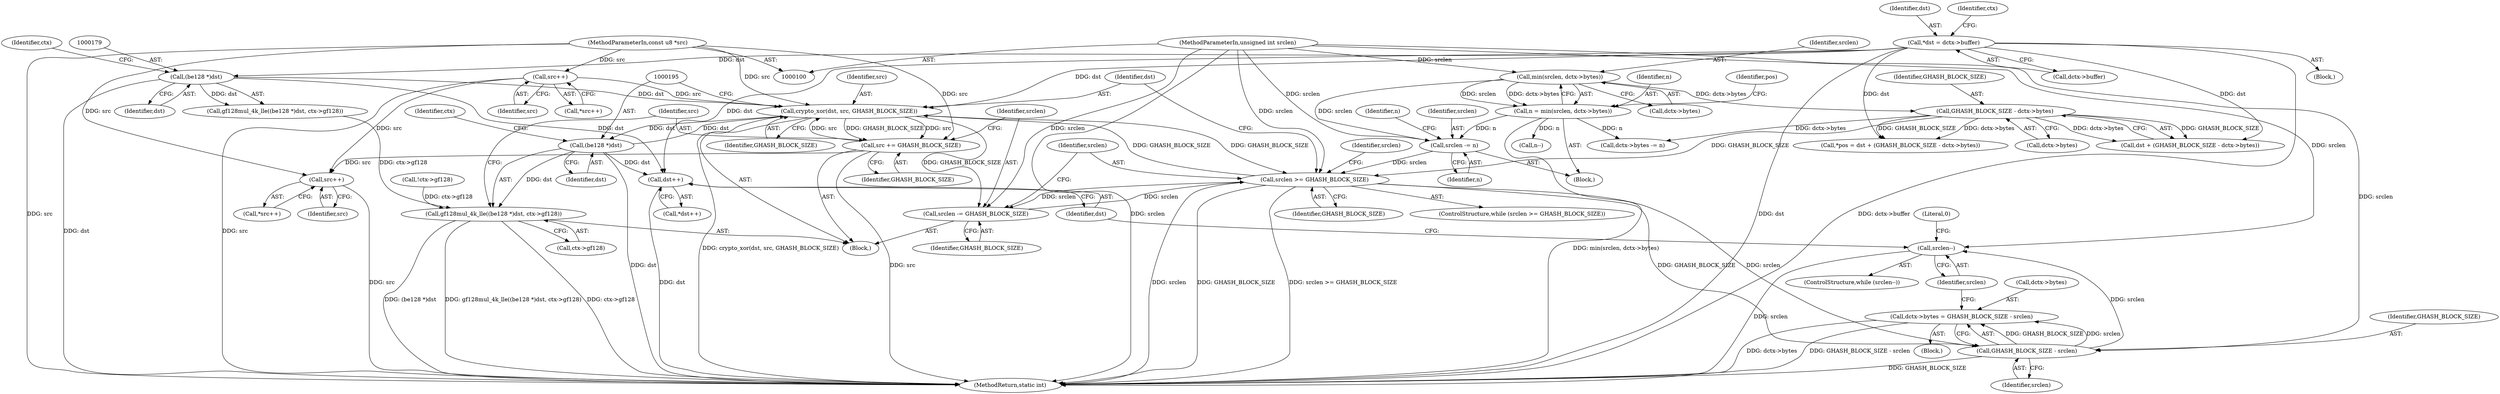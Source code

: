 digraph "0_linux_7ed47b7d142ec99ad6880bbbec51e9f12b3af74c_0@API" {
"1000189" [label="(Call,crypto_xor(dst, src, GHASH_BLOCK_SIZE))"];
"1000178" [label="(Call,(be128 *)dst)"];
"1000118" [label="(Call,*dst = dctx->buffer)"];
"1000194" [label="(Call,(be128 *)dst)"];
"1000189" [label="(Call,crypto_xor(dst, src, GHASH_BLOCK_SIZE))"];
"1000200" [label="(Call,src += GHASH_BLOCK_SIZE)"];
"1000102" [label="(MethodParameterIn,const u8 *src)"];
"1000170" [label="(Call,src++)"];
"1000185" [label="(Call,srclen >= GHASH_BLOCK_SIZE)"];
"1000159" [label="(Call,srclen -= n)"];
"1000137" [label="(Call,n = min(srclen, dctx->bytes))"];
"1000139" [label="(Call,min(srclen, dctx->bytes))"];
"1000103" [label="(MethodParameterIn,unsigned int srclen)"];
"1000203" [label="(Call,srclen -= GHASH_BLOCK_SIZE)"];
"1000149" [label="(Call,GHASH_BLOCK_SIZE - dctx->bytes)"];
"1000193" [label="(Call,gf128mul_4k_lle((be128 *)dst, ctx->gf128))"];
"1000221" [label="(Call,dst++)"];
"1000224" [label="(Call,src++)"];
"1000213" [label="(Call,GHASH_BLOCK_SIZE - srclen)"];
"1000209" [label="(Call,dctx->bytes = GHASH_BLOCK_SIZE - srclen)"];
"1000217" [label="(Call,srclen--)"];
"1000171" [label="(Identifier,src)"];
"1000103" [label="(MethodParameterIn,unsigned int srclen)"];
"1000119" [label="(Identifier,dst)"];
"1000140" [label="(Identifier,srclen)"];
"1000126" [label="(Identifier,ctx)"];
"1000135" [label="(Block,)"];
"1000198" [label="(Identifier,ctx)"];
"1000222" [label="(Identifier,dst)"];
"1000154" [label="(Call,dctx->bytes -= n)"];
"1000215" [label="(Identifier,srclen)"];
"1000224" [label="(Call,src++)"];
"1000141" [label="(Call,dctx->bytes)"];
"1000104" [label="(Block,)"];
"1000185" [label="(Call,srclen >= GHASH_BLOCK_SIZE)"];
"1000204" [label="(Identifier,srclen)"];
"1000161" [label="(Identifier,n)"];
"1000202" [label="(Identifier,GHASH_BLOCK_SIZE)"];
"1000201" [label="(Identifier,src)"];
"1000170" [label="(Call,src++)"];
"1000163" [label="(Call,n--)"];
"1000210" [label="(Call,dctx->bytes)"];
"1000228" [label="(MethodReturn,static int)"];
"1000182" [label="(Identifier,ctx)"];
"1000146" [label="(Identifier,pos)"];
"1000150" [label="(Identifier,GHASH_BLOCK_SIZE)"];
"1000203" [label="(Call,srclen -= GHASH_BLOCK_SIZE)"];
"1000217" [label="(Call,srclen--)"];
"1000184" [label="(ControlStructure,while (srclen >= GHASH_BLOCK_SIZE))"];
"1000177" [label="(Call,gf128mul_4k_lle((be128 *)dst, ctx->gf128))"];
"1000213" [label="(Call,GHASH_BLOCK_SIZE - srclen)"];
"1000197" [label="(Call,ctx->gf128)"];
"1000124" [label="(Call,!ctx->gf128)"];
"1000188" [label="(Block,)"];
"1000149" [label="(Call,GHASH_BLOCK_SIZE - dctx->bytes)"];
"1000192" [label="(Identifier,GHASH_BLOCK_SIZE)"];
"1000159" [label="(Call,srclen -= n)"];
"1000220" [label="(Call,*dst++)"];
"1000205" [label="(Identifier,GHASH_BLOCK_SIZE)"];
"1000221" [label="(Call,dst++)"];
"1000147" [label="(Call,dst + (GHASH_BLOCK_SIZE - dctx->bytes))"];
"1000164" [label="(Identifier,n)"];
"1000223" [label="(Call,*src++)"];
"1000209" [label="(Call,dctx->bytes = GHASH_BLOCK_SIZE - srclen)"];
"1000194" [label="(Call,(be128 *)dst)"];
"1000193" [label="(Call,gf128mul_4k_lle((be128 *)dst, ctx->gf128))"];
"1000186" [label="(Identifier,srclen)"];
"1000189" [label="(Call,crypto_xor(dst, src, GHASH_BLOCK_SIZE))"];
"1000191" [label="(Identifier,src)"];
"1000118" [label="(Call,*dst = dctx->buffer)"];
"1000218" [label="(Identifier,srclen)"];
"1000138" [label="(Identifier,n)"];
"1000145" [label="(Call,*pos = dst + (GHASH_BLOCK_SIZE - dctx->bytes))"];
"1000169" [label="(Call,*src++)"];
"1000137" [label="(Call,n = min(srclen, dctx->bytes))"];
"1000178" [label="(Call,(be128 *)dst)"];
"1000139" [label="(Call,min(srclen, dctx->bytes))"];
"1000208" [label="(Block,)"];
"1000216" [label="(ControlStructure,while (srclen--))"];
"1000120" [label="(Call,dctx->buffer)"];
"1000214" [label="(Identifier,GHASH_BLOCK_SIZE)"];
"1000227" [label="(Literal,0)"];
"1000102" [label="(MethodParameterIn,const u8 *src)"];
"1000196" [label="(Identifier,dst)"];
"1000187" [label="(Identifier,GHASH_BLOCK_SIZE)"];
"1000160" [label="(Identifier,srclen)"];
"1000190" [label="(Identifier,dst)"];
"1000180" [label="(Identifier,dst)"];
"1000151" [label="(Call,dctx->bytes)"];
"1000200" [label="(Call,src += GHASH_BLOCK_SIZE)"];
"1000207" [label="(Identifier,srclen)"];
"1000225" [label="(Identifier,src)"];
"1000189" -> "1000188"  [label="AST: "];
"1000189" -> "1000192"  [label="CFG: "];
"1000190" -> "1000189"  [label="AST: "];
"1000191" -> "1000189"  [label="AST: "];
"1000192" -> "1000189"  [label="AST: "];
"1000195" -> "1000189"  [label="CFG: "];
"1000189" -> "1000228"  [label="DDG: crypto_xor(dst, src, GHASH_BLOCK_SIZE)"];
"1000189" -> "1000185"  [label="DDG: GHASH_BLOCK_SIZE"];
"1000178" -> "1000189"  [label="DDG: dst"];
"1000118" -> "1000189"  [label="DDG: dst"];
"1000194" -> "1000189"  [label="DDG: dst"];
"1000200" -> "1000189"  [label="DDG: src"];
"1000170" -> "1000189"  [label="DDG: src"];
"1000102" -> "1000189"  [label="DDG: src"];
"1000185" -> "1000189"  [label="DDG: GHASH_BLOCK_SIZE"];
"1000189" -> "1000194"  [label="DDG: dst"];
"1000189" -> "1000200"  [label="DDG: GHASH_BLOCK_SIZE"];
"1000189" -> "1000200"  [label="DDG: src"];
"1000189" -> "1000203"  [label="DDG: GHASH_BLOCK_SIZE"];
"1000178" -> "1000177"  [label="AST: "];
"1000178" -> "1000180"  [label="CFG: "];
"1000179" -> "1000178"  [label="AST: "];
"1000180" -> "1000178"  [label="AST: "];
"1000182" -> "1000178"  [label="CFG: "];
"1000178" -> "1000228"  [label="DDG: dst"];
"1000178" -> "1000177"  [label="DDG: dst"];
"1000118" -> "1000178"  [label="DDG: dst"];
"1000178" -> "1000221"  [label="DDG: dst"];
"1000118" -> "1000104"  [label="AST: "];
"1000118" -> "1000120"  [label="CFG: "];
"1000119" -> "1000118"  [label="AST: "];
"1000120" -> "1000118"  [label="AST: "];
"1000126" -> "1000118"  [label="CFG: "];
"1000118" -> "1000228"  [label="DDG: dst"];
"1000118" -> "1000228"  [label="DDG: dctx->buffer"];
"1000118" -> "1000145"  [label="DDG: dst"];
"1000118" -> "1000147"  [label="DDG: dst"];
"1000118" -> "1000221"  [label="DDG: dst"];
"1000194" -> "1000193"  [label="AST: "];
"1000194" -> "1000196"  [label="CFG: "];
"1000195" -> "1000194"  [label="AST: "];
"1000196" -> "1000194"  [label="AST: "];
"1000198" -> "1000194"  [label="CFG: "];
"1000194" -> "1000228"  [label="DDG: dst"];
"1000194" -> "1000193"  [label="DDG: dst"];
"1000194" -> "1000221"  [label="DDG: dst"];
"1000200" -> "1000188"  [label="AST: "];
"1000200" -> "1000202"  [label="CFG: "];
"1000201" -> "1000200"  [label="AST: "];
"1000202" -> "1000200"  [label="AST: "];
"1000204" -> "1000200"  [label="CFG: "];
"1000200" -> "1000228"  [label="DDG: src"];
"1000102" -> "1000200"  [label="DDG: src"];
"1000200" -> "1000224"  [label="DDG: src"];
"1000102" -> "1000100"  [label="AST: "];
"1000102" -> "1000228"  [label="DDG: src"];
"1000102" -> "1000170"  [label="DDG: src"];
"1000102" -> "1000224"  [label="DDG: src"];
"1000170" -> "1000169"  [label="AST: "];
"1000170" -> "1000171"  [label="CFG: "];
"1000171" -> "1000170"  [label="AST: "];
"1000169" -> "1000170"  [label="CFG: "];
"1000170" -> "1000228"  [label="DDG: src"];
"1000170" -> "1000224"  [label="DDG: src"];
"1000185" -> "1000184"  [label="AST: "];
"1000185" -> "1000187"  [label="CFG: "];
"1000186" -> "1000185"  [label="AST: "];
"1000187" -> "1000185"  [label="AST: "];
"1000190" -> "1000185"  [label="CFG: "];
"1000207" -> "1000185"  [label="CFG: "];
"1000185" -> "1000228"  [label="DDG: srclen >= GHASH_BLOCK_SIZE"];
"1000185" -> "1000228"  [label="DDG: srclen"];
"1000185" -> "1000228"  [label="DDG: GHASH_BLOCK_SIZE"];
"1000159" -> "1000185"  [label="DDG: srclen"];
"1000203" -> "1000185"  [label="DDG: srclen"];
"1000103" -> "1000185"  [label="DDG: srclen"];
"1000149" -> "1000185"  [label="DDG: GHASH_BLOCK_SIZE"];
"1000185" -> "1000203"  [label="DDG: srclen"];
"1000185" -> "1000213"  [label="DDG: GHASH_BLOCK_SIZE"];
"1000185" -> "1000213"  [label="DDG: srclen"];
"1000159" -> "1000135"  [label="AST: "];
"1000159" -> "1000161"  [label="CFG: "];
"1000160" -> "1000159"  [label="AST: "];
"1000161" -> "1000159"  [label="AST: "];
"1000164" -> "1000159"  [label="CFG: "];
"1000137" -> "1000159"  [label="DDG: n"];
"1000139" -> "1000159"  [label="DDG: srclen"];
"1000103" -> "1000159"  [label="DDG: srclen"];
"1000137" -> "1000135"  [label="AST: "];
"1000137" -> "1000139"  [label="CFG: "];
"1000138" -> "1000137"  [label="AST: "];
"1000139" -> "1000137"  [label="AST: "];
"1000146" -> "1000137"  [label="CFG: "];
"1000137" -> "1000228"  [label="DDG: min(srclen, dctx->bytes)"];
"1000139" -> "1000137"  [label="DDG: srclen"];
"1000139" -> "1000137"  [label="DDG: dctx->bytes"];
"1000137" -> "1000154"  [label="DDG: n"];
"1000137" -> "1000163"  [label="DDG: n"];
"1000139" -> "1000141"  [label="CFG: "];
"1000140" -> "1000139"  [label="AST: "];
"1000141" -> "1000139"  [label="AST: "];
"1000103" -> "1000139"  [label="DDG: srclen"];
"1000139" -> "1000149"  [label="DDG: dctx->bytes"];
"1000103" -> "1000100"  [label="AST: "];
"1000103" -> "1000228"  [label="DDG: srclen"];
"1000103" -> "1000203"  [label="DDG: srclen"];
"1000103" -> "1000213"  [label="DDG: srclen"];
"1000103" -> "1000217"  [label="DDG: srclen"];
"1000203" -> "1000188"  [label="AST: "];
"1000203" -> "1000205"  [label="CFG: "];
"1000204" -> "1000203"  [label="AST: "];
"1000205" -> "1000203"  [label="AST: "];
"1000186" -> "1000203"  [label="CFG: "];
"1000149" -> "1000147"  [label="AST: "];
"1000149" -> "1000151"  [label="CFG: "];
"1000150" -> "1000149"  [label="AST: "];
"1000151" -> "1000149"  [label="AST: "];
"1000147" -> "1000149"  [label="CFG: "];
"1000149" -> "1000145"  [label="DDG: GHASH_BLOCK_SIZE"];
"1000149" -> "1000145"  [label="DDG: dctx->bytes"];
"1000149" -> "1000147"  [label="DDG: GHASH_BLOCK_SIZE"];
"1000149" -> "1000147"  [label="DDG: dctx->bytes"];
"1000149" -> "1000154"  [label="DDG: dctx->bytes"];
"1000193" -> "1000188"  [label="AST: "];
"1000193" -> "1000197"  [label="CFG: "];
"1000197" -> "1000193"  [label="AST: "];
"1000201" -> "1000193"  [label="CFG: "];
"1000193" -> "1000228"  [label="DDG: ctx->gf128"];
"1000193" -> "1000228"  [label="DDG: (be128 *)dst"];
"1000193" -> "1000228"  [label="DDG: gf128mul_4k_lle((be128 *)dst, ctx->gf128)"];
"1000124" -> "1000193"  [label="DDG: ctx->gf128"];
"1000177" -> "1000193"  [label="DDG: ctx->gf128"];
"1000221" -> "1000220"  [label="AST: "];
"1000221" -> "1000222"  [label="CFG: "];
"1000222" -> "1000221"  [label="AST: "];
"1000220" -> "1000221"  [label="CFG: "];
"1000221" -> "1000228"  [label="DDG: dst"];
"1000224" -> "1000223"  [label="AST: "];
"1000224" -> "1000225"  [label="CFG: "];
"1000225" -> "1000224"  [label="AST: "];
"1000223" -> "1000224"  [label="CFG: "];
"1000224" -> "1000228"  [label="DDG: src"];
"1000213" -> "1000209"  [label="AST: "];
"1000213" -> "1000215"  [label="CFG: "];
"1000214" -> "1000213"  [label="AST: "];
"1000215" -> "1000213"  [label="AST: "];
"1000209" -> "1000213"  [label="CFG: "];
"1000213" -> "1000228"  [label="DDG: GHASH_BLOCK_SIZE"];
"1000213" -> "1000209"  [label="DDG: GHASH_BLOCK_SIZE"];
"1000213" -> "1000209"  [label="DDG: srclen"];
"1000213" -> "1000217"  [label="DDG: srclen"];
"1000209" -> "1000208"  [label="AST: "];
"1000210" -> "1000209"  [label="AST: "];
"1000218" -> "1000209"  [label="CFG: "];
"1000209" -> "1000228"  [label="DDG: dctx->bytes"];
"1000209" -> "1000228"  [label="DDG: GHASH_BLOCK_SIZE - srclen"];
"1000217" -> "1000216"  [label="AST: "];
"1000217" -> "1000218"  [label="CFG: "];
"1000218" -> "1000217"  [label="AST: "];
"1000222" -> "1000217"  [label="CFG: "];
"1000227" -> "1000217"  [label="CFG: "];
"1000217" -> "1000228"  [label="DDG: srclen"];
}
